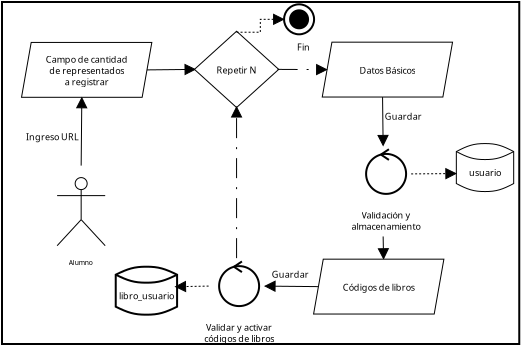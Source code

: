<?xml version="1.0" encoding="UTF-8"?>
<dia:diagram xmlns:dia="http://www.lysator.liu.se/~alla/dia/">
  <dia:layer name="Fondo" visible="true" active="true">
    <dia:group>
      <dia:object type="Standard - Box" version="0" id="O0">
        <dia:attribute name="obj_pos">
          <dia:point val="0.113,0.167"/>
        </dia:attribute>
        <dia:attribute name="obj_bb">
          <dia:rectangle val="0.063,0.117;26.025,17.317"/>
        </dia:attribute>
        <dia:attribute name="elem_corner">
          <dia:point val="0.113,0.167"/>
        </dia:attribute>
        <dia:attribute name="elem_width">
          <dia:real val="25.863"/>
        </dia:attribute>
        <dia:attribute name="elem_height">
          <dia:real val="17.1"/>
        </dia:attribute>
        <dia:attribute name="show_background">
          <dia:boolean val="true"/>
        </dia:attribute>
      </dia:object>
      <dia:group>
        <dia:object type="UML - Actor" version="0" id="O1">
          <dia:attribute name="obj_pos">
            <dia:point val="4.071,10.861"/>
          </dia:attribute>
          <dia:attribute name="obj_bb">
            <dia:rectangle val="2.771,8.296;5.371,13.426"/>
          </dia:attribute>
          <dia:attribute name="meta">
            <dia:composite type="dict"/>
          </dia:attribute>
          <dia:attribute name="elem_corner">
            <dia:point val="2.821,8.346"/>
          </dia:attribute>
          <dia:attribute name="elem_width">
            <dia:real val="2.5"/>
          </dia:attribute>
          <dia:attribute name="elem_height">
            <dia:real val="5.03"/>
          </dia:attribute>
          <dia:attribute name="line_width">
            <dia:real val="0.05"/>
          </dia:attribute>
          <dia:attribute name="line_colour">
            <dia:color val="#000000"/>
          </dia:attribute>
          <dia:attribute name="fill_colour">
            <dia:color val="#ffffff"/>
          </dia:attribute>
          <dia:attribute name="text">
            <dia:composite type="text">
              <dia:attribute name="string">
                <dia:string>#Alumno#</dia:string>
              </dia:attribute>
              <dia:attribute name="font">
                <dia:font family="sans" style="0" name="Helvetica"/>
              </dia:attribute>
              <dia:attribute name="height">
                <dia:real val="0.423"/>
              </dia:attribute>
              <dia:attribute name="pos">
                <dia:point val="4.071,13.29"/>
              </dia:attribute>
              <dia:attribute name="color">
                <dia:color val="#000000"/>
              </dia:attribute>
              <dia:attribute name="alignment">
                <dia:enum val="1"/>
              </dia:attribute>
            </dia:composite>
          </dia:attribute>
        </dia:object>
        <dia:object type="UML - Classicon" version="0" id="O2">
          <dia:attribute name="obj_pos">
            <dia:point val="19.17,8.762"/>
          </dia:attribute>
          <dia:attribute name="obj_bb">
            <dia:rectangle val="17.413,7.362;20.928,11.89"/>
          </dia:attribute>
          <dia:attribute name="meta">
            <dia:composite type="dict"/>
          </dia:attribute>
          <dia:attribute name="elem_corner">
            <dia:point val="17.413,7.362"/>
          </dia:attribute>
          <dia:attribute name="elem_width">
            <dia:real val="3.515"/>
          </dia:attribute>
          <dia:attribute name="elem_height">
            <dia:real val="4.529"/>
          </dia:attribute>
          <dia:attribute name="line_colour">
            <dia:color val="#000000"/>
          </dia:attribute>
          <dia:attribute name="fill_colour">
            <dia:color val="#ffffff"/>
          </dia:attribute>
          <dia:attribute name="stereotype">
            <dia:enum val="0"/>
          </dia:attribute>
          <dia:attribute name="type">
            <dia:enum val="0"/>
          </dia:attribute>
          <dia:attribute name="is_object">
            <dia:boolean val="false"/>
          </dia:attribute>
          <dia:attribute name="text">
            <dia:composite type="text">
              <dia:attribute name="string">
                <dia:string>#Validación y
almacenamiento#</dia:string>
              </dia:attribute>
              <dia:attribute name="font">
                <dia:font family="sans" style="0" name="Helvetica"/>
              </dia:attribute>
              <dia:attribute name="height">
                <dia:real val="0.564"/>
              </dia:attribute>
              <dia:attribute name="pos">
                <dia:point val="19.17,10.964"/>
              </dia:attribute>
              <dia:attribute name="color">
                <dia:color val="#000000"/>
              </dia:attribute>
              <dia:attribute name="alignment">
                <dia:enum val="1"/>
              </dia:attribute>
            </dia:composite>
          </dia:attribute>
        </dia:object>
        <dia:object type="Flowchart - Parallelogram" version="0" id="O3">
          <dia:attribute name="obj_pos">
            <dia:point val="1.089,2.19"/>
          </dia:attribute>
          <dia:attribute name="obj_bb">
            <dia:rectangle val="1.064,2.165;7.629,4.958"/>
          </dia:attribute>
          <dia:attribute name="elem_corner">
            <dia:point val="1.089,2.19"/>
          </dia:attribute>
          <dia:attribute name="elem_width">
            <dia:real val="6.515"/>
          </dia:attribute>
          <dia:attribute name="elem_height">
            <dia:real val="2.743"/>
          </dia:attribute>
          <dia:attribute name="border_width">
            <dia:real val="0.05"/>
          </dia:attribute>
          <dia:attribute name="show_background">
            <dia:boolean val="true"/>
          </dia:attribute>
          <dia:attribute name="shear_angle">
            <dia:real val="80"/>
          </dia:attribute>
          <dia:attribute name="padding">
            <dia:real val="0.5"/>
          </dia:attribute>
          <dia:attribute name="text">
            <dia:composite type="text">
              <dia:attribute name="string">
                <dia:string>#Campo de cantidad
de representados
a registrar#</dia:string>
              </dia:attribute>
              <dia:attribute name="font">
                <dia:font family="sans" style="0" name="Helvetica"/>
              </dia:attribute>
              <dia:attribute name="height">
                <dia:real val="0.564"/>
              </dia:attribute>
              <dia:attribute name="pos">
                <dia:point val="4.346,3.167"/>
              </dia:attribute>
              <dia:attribute name="color">
                <dia:color val="#000000"/>
              </dia:attribute>
              <dia:attribute name="alignment">
                <dia:enum val="1"/>
              </dia:attribute>
            </dia:composite>
          </dia:attribute>
        </dia:object>
        <dia:object type="Standard - Text" version="1" id="O4">
          <dia:attribute name="obj_pos">
            <dia:point val="6.446,6.862"/>
          </dia:attribute>
          <dia:attribute name="obj_bb">
            <dia:rectangle val="6.446,6.222;6.446,6.994"/>
          </dia:attribute>
          <dia:attribute name="text">
            <dia:composite type="text">
              <dia:attribute name="string">
                <dia:string>##</dia:string>
              </dia:attribute>
              <dia:attribute name="font">
                <dia:font family="sans" style="0" name="Helvetica"/>
              </dia:attribute>
              <dia:attribute name="height">
                <dia:real val="0.8"/>
              </dia:attribute>
              <dia:attribute name="pos">
                <dia:point val="6.446,6.862"/>
              </dia:attribute>
              <dia:attribute name="color">
                <dia:color val="#000000"/>
              </dia:attribute>
              <dia:attribute name="alignment">
                <dia:enum val="0"/>
              </dia:attribute>
            </dia:composite>
          </dia:attribute>
          <dia:attribute name="valign">
            <dia:enum val="3"/>
          </dia:attribute>
        </dia:object>
        <dia:object type="Standard - Line" version="0" id="O5">
          <dia:attribute name="obj_pos">
            <dia:point val="4.071,8.346"/>
          </dia:attribute>
          <dia:attribute name="obj_bb">
            <dia:rectangle val="3.809,4.877;4.39,8.371"/>
          </dia:attribute>
          <dia:attribute name="conn_endpoints">
            <dia:point val="4.071,8.346"/>
            <dia:point val="4.104,4.933"/>
          </dia:attribute>
          <dia:attribute name="numcp">
            <dia:int val="1"/>
          </dia:attribute>
          <dia:attribute name="line_width">
            <dia:real val="0.05"/>
          </dia:attribute>
          <dia:attribute name="end_arrow">
            <dia:enum val="3"/>
          </dia:attribute>
          <dia:attribute name="end_arrow_length">
            <dia:real val="0.5"/>
          </dia:attribute>
          <dia:attribute name="end_arrow_width">
            <dia:real val="0.5"/>
          </dia:attribute>
          <dia:connections>
            <dia:connection handle="0" to="O1" connection="1"/>
            <dia:connection handle="1" to="O3" connection="13"/>
          </dia:connections>
        </dia:object>
        <dia:object type="Standard - Text" version="1" id="O6">
          <dia:attribute name="obj_pos">
            <dia:point val="1.313,7.078"/>
          </dia:attribute>
          <dia:attribute name="obj_bb">
            <dia:rectangle val="1.313,6.626;3.778,7.171"/>
          </dia:attribute>
          <dia:attribute name="text">
            <dia:composite type="text">
              <dia:attribute name="string">
                <dia:string>#Ingreso URL#</dia:string>
              </dia:attribute>
              <dia:attribute name="font">
                <dia:font family="sans" style="0" name="Helvetica"/>
              </dia:attribute>
              <dia:attribute name="height">
                <dia:real val="0.564"/>
              </dia:attribute>
              <dia:attribute name="pos">
                <dia:point val="1.313,7.078"/>
              </dia:attribute>
              <dia:attribute name="color">
                <dia:color val="#000000"/>
              </dia:attribute>
              <dia:attribute name="alignment">
                <dia:enum val="0"/>
              </dia:attribute>
            </dia:composite>
          </dia:attribute>
          <dia:attribute name="valign">
            <dia:enum val="3"/>
          </dia:attribute>
        </dia:object>
        <dia:object type="Standard - Line" version="0" id="O7">
          <dia:attribute name="obj_pos">
            <dia:point val="7.362,3.562"/>
          </dia:attribute>
          <dia:attribute name="obj_bb">
            <dia:rectangle val="7.337,3.251;9.845,3.832"/>
          </dia:attribute>
          <dia:attribute name="conn_endpoints">
            <dia:point val="7.362,3.562"/>
            <dia:point val="9.789,3.536"/>
          </dia:attribute>
          <dia:attribute name="numcp">
            <dia:int val="1"/>
          </dia:attribute>
          <dia:attribute name="line_width">
            <dia:real val="0.05"/>
          </dia:attribute>
          <dia:attribute name="end_arrow">
            <dia:enum val="3"/>
          </dia:attribute>
          <dia:attribute name="end_arrow_length">
            <dia:real val="0.5"/>
          </dia:attribute>
          <dia:attribute name="end_arrow_width">
            <dia:real val="0.5"/>
          </dia:attribute>
          <dia:connections>
            <dia:connection handle="0" to="O3" connection="8"/>
            <dia:connection handle="1" to="O15" connection="12"/>
          </dia:connections>
        </dia:object>
        <dia:object type="Standard - Text" version="1" id="O8">
          <dia:attribute name="obj_pos">
            <dia:point val="19.246,6.057"/>
          </dia:attribute>
          <dia:attribute name="obj_bb">
            <dia:rectangle val="19.246,5.605;20.851,6.15"/>
          </dia:attribute>
          <dia:attribute name="text">
            <dia:composite type="text">
              <dia:attribute name="string">
                <dia:string>#Guardar#</dia:string>
              </dia:attribute>
              <dia:attribute name="font">
                <dia:font family="sans" style="0" name="Helvetica"/>
              </dia:attribute>
              <dia:attribute name="height">
                <dia:real val="0.564"/>
              </dia:attribute>
              <dia:attribute name="pos">
                <dia:point val="19.246,6.057"/>
              </dia:attribute>
              <dia:attribute name="color">
                <dia:color val="#000000"/>
              </dia:attribute>
              <dia:attribute name="alignment">
                <dia:enum val="0"/>
              </dia:attribute>
            </dia:composite>
          </dia:attribute>
          <dia:attribute name="valign">
            <dia:enum val="3"/>
          </dia:attribute>
        </dia:object>
        <dia:object type="Flowchart - Magnetic Disk" version="1" id="O9">
          <dia:attribute name="obj_pos">
            <dia:point val="22.83,7.245"/>
          </dia:attribute>
          <dia:attribute name="obj_bb">
            <dia:rectangle val="22.805,7.22;25.721,9.67"/>
          </dia:attribute>
          <dia:attribute name="meta">
            <dia:composite type="dict"/>
          </dia:attribute>
          <dia:attribute name="elem_corner">
            <dia:point val="22.83,7.245"/>
          </dia:attribute>
          <dia:attribute name="elem_width">
            <dia:real val="2.867"/>
          </dia:attribute>
          <dia:attribute name="elem_height">
            <dia:real val="2.4"/>
          </dia:attribute>
          <dia:attribute name="line_width">
            <dia:real val="0.05"/>
          </dia:attribute>
          <dia:attribute name="line_colour">
            <dia:color val="#000000"/>
          </dia:attribute>
          <dia:attribute name="fill_colour">
            <dia:color val="#ffffff"/>
          </dia:attribute>
          <dia:attribute name="show_background">
            <dia:boolean val="true"/>
          </dia:attribute>
          <dia:attribute name="line_style">
            <dia:enum val="0"/>
            <dia:real val="1"/>
          </dia:attribute>
          <dia:attribute name="padding">
            <dia:real val="0.1"/>
          </dia:attribute>
          <dia:attribute name="text">
            <dia:composite type="text">
              <dia:attribute name="string">
                <dia:string>#usuario#</dia:string>
              </dia:attribute>
              <dia:attribute name="font">
                <dia:font family="sans" style="0" name="Helvetica"/>
              </dia:attribute>
              <dia:attribute name="height">
                <dia:real val="0.564"/>
              </dia:attribute>
              <dia:attribute name="pos">
                <dia:point val="24.263,8.814"/>
              </dia:attribute>
              <dia:attribute name="color">
                <dia:color val="#000000"/>
              </dia:attribute>
              <dia:attribute name="alignment">
                <dia:enum val="1"/>
              </dia:attribute>
            </dia:composite>
          </dia:attribute>
          <dia:attribute name="flip_horizontal">
            <dia:boolean val="false"/>
          </dia:attribute>
          <dia:attribute name="flip_vertical">
            <dia:boolean val="false"/>
          </dia:attribute>
          <dia:attribute name="subscale">
            <dia:real val="1"/>
          </dia:attribute>
        </dia:object>
        <dia:object type="Standard - Line" version="0" id="O10">
          <dia:attribute name="obj_pos">
            <dia:point val="19.141,4.92"/>
          </dia:attribute>
          <dia:attribute name="obj_bb">
            <dia:rectangle val="18.874,4.895;19.454,7.417"/>
          </dia:attribute>
          <dia:attribute name="conn_endpoints">
            <dia:point val="19.141,4.92"/>
            <dia:point val="19.17,7.362"/>
          </dia:attribute>
          <dia:attribute name="numcp">
            <dia:int val="1"/>
          </dia:attribute>
          <dia:attribute name="line_width">
            <dia:real val="0.05"/>
          </dia:attribute>
          <dia:attribute name="end_arrow">
            <dia:enum val="3"/>
          </dia:attribute>
          <dia:attribute name="end_arrow_length">
            <dia:real val="0.5"/>
          </dia:attribute>
          <dia:attribute name="end_arrow_width">
            <dia:real val="0.5"/>
          </dia:attribute>
          <dia:connections>
            <dia:connection handle="0" to="O14" connection="13"/>
            <dia:connection handle="1" to="O2" connection="1"/>
          </dia:connections>
        </dia:object>
        <dia:object type="UML - Classicon" version="0" id="O11">
          <dia:attribute name="obj_pos">
            <dia:point val="11.842,14.372"/>
          </dia:attribute>
          <dia:attribute name="obj_bb">
            <dia:rectangle val="10.046,12.972;13.639,17.5"/>
          </dia:attribute>
          <dia:attribute name="meta">
            <dia:composite type="dict"/>
          </dia:attribute>
          <dia:attribute name="elem_corner">
            <dia:point val="10.046,12.972"/>
          </dia:attribute>
          <dia:attribute name="elem_width">
            <dia:real val="3.592"/>
          </dia:attribute>
          <dia:attribute name="elem_height">
            <dia:real val="4.529"/>
          </dia:attribute>
          <dia:attribute name="line_colour">
            <dia:color val="#000000"/>
          </dia:attribute>
          <dia:attribute name="fill_colour">
            <dia:color val="#ffffff"/>
          </dia:attribute>
          <dia:attribute name="stereotype">
            <dia:enum val="0"/>
          </dia:attribute>
          <dia:attribute name="type">
            <dia:enum val="0"/>
          </dia:attribute>
          <dia:attribute name="is_object">
            <dia:boolean val="false"/>
          </dia:attribute>
          <dia:attribute name="text">
            <dia:composite type="text">
              <dia:attribute name="string">
                <dia:string>#Validar y activar
códigos de libros#</dia:string>
              </dia:attribute>
              <dia:attribute name="font">
                <dia:font family="sans" style="0" name="Helvetica"/>
              </dia:attribute>
              <dia:attribute name="height">
                <dia:real val="0.564"/>
              </dia:attribute>
              <dia:attribute name="pos">
                <dia:point val="11.842,16.574"/>
              </dia:attribute>
              <dia:attribute name="color">
                <dia:color val="#000000"/>
              </dia:attribute>
              <dia:attribute name="alignment">
                <dia:enum val="1"/>
              </dia:attribute>
            </dia:composite>
          </dia:attribute>
        </dia:object>
        <dia:object type="Standard - Line" version="0" id="O12">
          <dia:attribute name="obj_pos">
            <dia:point val="20.57,8.762"/>
          </dia:attribute>
          <dia:attribute name="obj_bb">
            <dia:rectangle val="20.545,8.458;22.886,9.039"/>
          </dia:attribute>
          <dia:attribute name="conn_endpoints">
            <dia:point val="20.57,8.762"/>
            <dia:point val="22.83,8.745"/>
          </dia:attribute>
          <dia:attribute name="numcp">
            <dia:int val="1"/>
          </dia:attribute>
          <dia:attribute name="line_width">
            <dia:real val="0.05"/>
          </dia:attribute>
          <dia:attribute name="line_style">
            <dia:enum val="4"/>
          </dia:attribute>
          <dia:attribute name="end_arrow">
            <dia:enum val="3"/>
          </dia:attribute>
          <dia:attribute name="end_arrow_length">
            <dia:real val="0.5"/>
          </dia:attribute>
          <dia:attribute name="end_arrow_width">
            <dia:real val="0.5"/>
          </dia:attribute>
          <dia:connections>
            <dia:connection handle="0" to="O2" connection="4"/>
            <dia:connection handle="1" to="O9" connection="6"/>
          </dia:connections>
        </dia:object>
        <dia:object type="Standard - Line" version="0" id="O13">
          <dia:attribute name="obj_pos">
            <dia:point val="19.17,11.89"/>
          </dia:attribute>
          <dia:attribute name="obj_bb">
            <dia:rectangle val="18.891,11.865;19.472,13.082"/>
          </dia:attribute>
          <dia:attribute name="conn_endpoints">
            <dia:point val="19.17,11.89"/>
            <dia:point val="19.191,13.027"/>
          </dia:attribute>
          <dia:attribute name="numcp">
            <dia:int val="1"/>
          </dia:attribute>
          <dia:attribute name="line_width">
            <dia:real val="0.05"/>
          </dia:attribute>
          <dia:attribute name="end_arrow">
            <dia:enum val="3"/>
          </dia:attribute>
          <dia:attribute name="end_arrow_length">
            <dia:real val="0.5"/>
          </dia:attribute>
          <dia:attribute name="end_arrow_width">
            <dia:real val="0.5"/>
          </dia:attribute>
          <dia:connections>
            <dia:connection handle="0" to="O2" connection="6"/>
            <dia:connection handle="1" to="O17" connection="2"/>
          </dia:connections>
        </dia:object>
        <dia:object type="Flowchart - Parallelogram" version="0" id="O14">
          <dia:attribute name="obj_pos">
            <dia:point val="16.125,2.177"/>
          </dia:attribute>
          <dia:attribute name="obj_bb">
            <dia:rectangle val="16.1,2.152;22.665,4.945"/>
          </dia:attribute>
          <dia:attribute name="elem_corner">
            <dia:point val="16.125,2.177"/>
          </dia:attribute>
          <dia:attribute name="elem_width">
            <dia:real val="6.515"/>
          </dia:attribute>
          <dia:attribute name="elem_height">
            <dia:real val="2.743"/>
          </dia:attribute>
          <dia:attribute name="border_width">
            <dia:real val="0.05"/>
          </dia:attribute>
          <dia:attribute name="show_background">
            <dia:boolean val="true"/>
          </dia:attribute>
          <dia:attribute name="shear_angle">
            <dia:real val="80"/>
          </dia:attribute>
          <dia:attribute name="padding">
            <dia:real val="0.5"/>
          </dia:attribute>
          <dia:attribute name="text">
            <dia:composite type="text">
              <dia:attribute name="string">
                <dia:string>#Datos Básicos#</dia:string>
              </dia:attribute>
              <dia:attribute name="font">
                <dia:font family="sans" style="0" name="Helvetica"/>
              </dia:attribute>
              <dia:attribute name="height">
                <dia:real val="0.564"/>
              </dia:attribute>
              <dia:attribute name="pos">
                <dia:point val="19.383,3.719"/>
              </dia:attribute>
              <dia:attribute name="color">
                <dia:color val="#000000"/>
              </dia:attribute>
              <dia:attribute name="alignment">
                <dia:enum val="1"/>
              </dia:attribute>
            </dia:composite>
          </dia:attribute>
        </dia:object>
        <dia:object type="Flowchart - Diamond" version="0" id="O15">
          <dia:attribute name="obj_pos">
            <dia:point val="9.789,1.678"/>
          </dia:attribute>
          <dia:attribute name="obj_bb">
            <dia:rectangle val="9.764,1.653;13.919,5.419"/>
          </dia:attribute>
          <dia:attribute name="elem_corner">
            <dia:point val="9.789,1.678"/>
          </dia:attribute>
          <dia:attribute name="elem_width">
            <dia:real val="4.104"/>
          </dia:attribute>
          <dia:attribute name="elem_height">
            <dia:real val="3.716"/>
          </dia:attribute>
          <dia:attribute name="border_width">
            <dia:real val="0.05"/>
          </dia:attribute>
          <dia:attribute name="show_background">
            <dia:boolean val="true"/>
          </dia:attribute>
          <dia:attribute name="padding">
            <dia:real val="0.354"/>
          </dia:attribute>
          <dia:attribute name="text">
            <dia:composite type="text">
              <dia:attribute name="string">
                <dia:string>#Repetir N#</dia:string>
              </dia:attribute>
              <dia:attribute name="font">
                <dia:font family="sans" style="0" name="Helvetica"/>
              </dia:attribute>
              <dia:attribute name="height">
                <dia:real val="0.564"/>
              </dia:attribute>
              <dia:attribute name="pos">
                <dia:point val="11.841,3.706"/>
              </dia:attribute>
              <dia:attribute name="color">
                <dia:color val="#000000"/>
              </dia:attribute>
              <dia:attribute name="alignment">
                <dia:enum val="1"/>
              </dia:attribute>
            </dia:composite>
          </dia:attribute>
        </dia:object>
        <dia:object type="Standard - Line" version="0" id="O16">
          <dia:attribute name="obj_pos">
            <dia:point val="13.894,3.536"/>
          </dia:attribute>
          <dia:attribute name="obj_bb">
            <dia:rectangle val="13.868,3.255;16.423,3.836"/>
          </dia:attribute>
          <dia:attribute name="conn_endpoints">
            <dia:point val="13.894,3.536"/>
            <dia:point val="16.367,3.548"/>
          </dia:attribute>
          <dia:attribute name="numcp">
            <dia:int val="1"/>
          </dia:attribute>
          <dia:attribute name="line_width">
            <dia:real val="0.05"/>
          </dia:attribute>
          <dia:attribute name="line_style">
            <dia:enum val="2"/>
          </dia:attribute>
          <dia:attribute name="end_arrow">
            <dia:enum val="3"/>
          </dia:attribute>
          <dia:attribute name="end_arrow_length">
            <dia:real val="0.5"/>
          </dia:attribute>
          <dia:attribute name="end_arrow_width">
            <dia:real val="0.5"/>
          </dia:attribute>
          <dia:connections>
            <dia:connection handle="0" to="O15" connection="4"/>
            <dia:connection handle="1" to="O14" connection="7"/>
          </dia:connections>
        </dia:object>
        <dia:object type="Flowchart - Parallelogram" version="0" id="O17">
          <dia:attribute name="obj_pos">
            <dia:point val="15.692,13.027"/>
          </dia:attribute>
          <dia:attribute name="obj_bb">
            <dia:rectangle val="15.667,13.002;22.232,15.795"/>
          </dia:attribute>
          <dia:attribute name="elem_corner">
            <dia:point val="15.692,13.027"/>
          </dia:attribute>
          <dia:attribute name="elem_width">
            <dia:real val="6.515"/>
          </dia:attribute>
          <dia:attribute name="elem_height">
            <dia:real val="2.743"/>
          </dia:attribute>
          <dia:attribute name="border_width">
            <dia:real val="0.05"/>
          </dia:attribute>
          <dia:attribute name="show_background">
            <dia:boolean val="true"/>
          </dia:attribute>
          <dia:attribute name="shear_angle">
            <dia:real val="80"/>
          </dia:attribute>
          <dia:attribute name="padding">
            <dia:real val="0.5"/>
          </dia:attribute>
          <dia:attribute name="text">
            <dia:composite type="text">
              <dia:attribute name="string">
                <dia:string>#Códigos de libros#</dia:string>
              </dia:attribute>
              <dia:attribute name="font">
                <dia:font family="sans" style="0" name="Helvetica"/>
              </dia:attribute>
              <dia:attribute name="height">
                <dia:real val="0.564"/>
              </dia:attribute>
              <dia:attribute name="pos">
                <dia:point val="18.95,14.569"/>
              </dia:attribute>
              <dia:attribute name="color">
                <dia:color val="#000000"/>
              </dia:attribute>
              <dia:attribute name="alignment">
                <dia:enum val="1"/>
              </dia:attribute>
            </dia:composite>
          </dia:attribute>
        </dia:object>
        <dia:object type="Standard - Line" version="0" id="O18">
          <dia:attribute name="obj_pos">
            <dia:point val="15.934,14.398"/>
          </dia:attribute>
          <dia:attribute name="obj_bb">
            <dia:rectangle val="13.187,14.086;15.959,14.667"/>
          </dia:attribute>
          <dia:attribute name="conn_endpoints">
            <dia:point val="15.934,14.398"/>
            <dia:point val="13.242,14.372"/>
          </dia:attribute>
          <dia:attribute name="numcp">
            <dia:int val="1"/>
          </dia:attribute>
          <dia:attribute name="line_width">
            <dia:real val="0.05"/>
          </dia:attribute>
          <dia:attribute name="end_arrow">
            <dia:enum val="3"/>
          </dia:attribute>
          <dia:attribute name="end_arrow_length">
            <dia:real val="0.5"/>
          </dia:attribute>
          <dia:attribute name="end_arrow_width">
            <dia:real val="0.5"/>
          </dia:attribute>
          <dia:connections>
            <dia:connection handle="0" to="O17" connection="7"/>
            <dia:connection handle="1" to="O11" connection="4"/>
          </dia:connections>
        </dia:object>
        <dia:object type="Flowchart - Magnetic Disk" version="1" id="O19">
          <dia:attribute name="obj_pos">
            <dia:point val="5.9,13.402"/>
          </dia:attribute>
          <dia:attribute name="obj_bb">
            <dia:rectangle val="5.85,13.352;8.817,15.852"/>
          </dia:attribute>
          <dia:attribute name="meta">
            <dia:composite type="dict"/>
          </dia:attribute>
          <dia:attribute name="elem_corner">
            <dia:point val="5.9,13.402"/>
          </dia:attribute>
          <dia:attribute name="elem_width">
            <dia:real val="2.867"/>
          </dia:attribute>
          <dia:attribute name="elem_height">
            <dia:real val="2.4"/>
          </dia:attribute>
          <dia:attribute name="line_width">
            <dia:real val="0.1"/>
          </dia:attribute>
          <dia:attribute name="line_colour">
            <dia:color val="#000000"/>
          </dia:attribute>
          <dia:attribute name="fill_colour">
            <dia:color val="#ffffff"/>
          </dia:attribute>
          <dia:attribute name="show_background">
            <dia:boolean val="true"/>
          </dia:attribute>
          <dia:attribute name="line_style">
            <dia:enum val="0"/>
            <dia:real val="1"/>
          </dia:attribute>
          <dia:attribute name="padding">
            <dia:real val="0.1"/>
          </dia:attribute>
          <dia:attribute name="text">
            <dia:composite type="text">
              <dia:attribute name="string">
                <dia:string>#libro_usuario#</dia:string>
              </dia:attribute>
              <dia:attribute name="font">
                <dia:font family="sans" style="0" name="Helvetica"/>
              </dia:attribute>
              <dia:attribute name="height">
                <dia:real val="0.564"/>
              </dia:attribute>
              <dia:attribute name="pos">
                <dia:point val="7.334,14.971"/>
              </dia:attribute>
              <dia:attribute name="color">
                <dia:color val="#000000"/>
              </dia:attribute>
              <dia:attribute name="alignment">
                <dia:enum val="1"/>
              </dia:attribute>
            </dia:composite>
          </dia:attribute>
          <dia:attribute name="flip_horizontal">
            <dia:boolean val="false"/>
          </dia:attribute>
          <dia:attribute name="flip_vertical">
            <dia:boolean val="false"/>
          </dia:attribute>
          <dia:attribute name="subscale">
            <dia:real val="1"/>
          </dia:attribute>
        </dia:object>
        <dia:object type="Standard - Line" version="0" id="O20">
          <dia:attribute name="obj_pos">
            <dia:point val="10.443,14.372"/>
          </dia:attribute>
          <dia:attribute name="obj_bb">
            <dia:rectangle val="8.711,14.102;10.468,14.683"/>
          </dia:attribute>
          <dia:attribute name="conn_endpoints">
            <dia:point val="10.443,14.372"/>
            <dia:point val="8.767,14.402"/>
          </dia:attribute>
          <dia:attribute name="numcp">
            <dia:int val="1"/>
          </dia:attribute>
          <dia:attribute name="line_width">
            <dia:real val="0.05"/>
          </dia:attribute>
          <dia:attribute name="line_style">
            <dia:enum val="4"/>
          </dia:attribute>
          <dia:attribute name="end_arrow">
            <dia:enum val="3"/>
          </dia:attribute>
          <dia:attribute name="end_arrow_length">
            <dia:real val="0.5"/>
          </dia:attribute>
          <dia:attribute name="end_arrow_width">
            <dia:real val="0.5"/>
          </dia:attribute>
          <dia:connections>
            <dia:connection handle="0" to="O11" connection="3"/>
            <dia:connection handle="1" to="O19" connection="10"/>
          </dia:connections>
        </dia:object>
        <dia:object type="Standard - Text" version="1" id="O21">
          <dia:attribute name="obj_pos">
            <dia:point val="13.6,13.954"/>
          </dia:attribute>
          <dia:attribute name="obj_bb">
            <dia:rectangle val="13.6,13.502;15.205,14.047"/>
          </dia:attribute>
          <dia:attribute name="text">
            <dia:composite type="text">
              <dia:attribute name="string">
                <dia:string>#Guardar#</dia:string>
              </dia:attribute>
              <dia:attribute name="font">
                <dia:font family="sans" style="0" name="Helvetica"/>
              </dia:attribute>
              <dia:attribute name="height">
                <dia:real val="0.564"/>
              </dia:attribute>
              <dia:attribute name="pos">
                <dia:point val="13.6,13.954"/>
              </dia:attribute>
              <dia:attribute name="color">
                <dia:color val="#000000"/>
              </dia:attribute>
              <dia:attribute name="alignment">
                <dia:enum val="0"/>
              </dia:attribute>
            </dia:composite>
          </dia:attribute>
          <dia:attribute name="valign">
            <dia:enum val="3"/>
          </dia:attribute>
        </dia:object>
        <dia:object type="Standard - Line" version="0" id="O22">
          <dia:attribute name="obj_pos">
            <dia:point val="11.842,12.972"/>
          </dia:attribute>
          <dia:attribute name="obj_bb">
            <dia:rectangle val="11.551,5.338;12.132,12.997"/>
          </dia:attribute>
          <dia:attribute name="conn_endpoints">
            <dia:point val="11.842,12.972"/>
            <dia:point val="11.841,5.394"/>
          </dia:attribute>
          <dia:attribute name="numcp">
            <dia:int val="1"/>
          </dia:attribute>
          <dia:attribute name="line_width">
            <dia:real val="0.05"/>
          </dia:attribute>
          <dia:attribute name="line_style">
            <dia:enum val="2"/>
          </dia:attribute>
          <dia:attribute name="end_arrow">
            <dia:enum val="3"/>
          </dia:attribute>
          <dia:attribute name="end_arrow_length">
            <dia:real val="0.5"/>
          </dia:attribute>
          <dia:attribute name="end_arrow_width">
            <dia:real val="0.5"/>
          </dia:attribute>
          <dia:connections>
            <dia:connection handle="0" to="O11" connection="1"/>
            <dia:connection handle="1" to="O15" connection="8"/>
          </dia:connections>
        </dia:object>
        <dia:object type="UML - State Term" version="0" id="O23">
          <dia:attribute name="obj_pos">
            <dia:point val="14.217,0.283"/>
          </dia:attribute>
          <dia:attribute name="obj_bb">
            <dia:rectangle val="14.167,0.233;15.767,1.833"/>
          </dia:attribute>
          <dia:attribute name="meta">
            <dia:composite type="dict"/>
          </dia:attribute>
          <dia:attribute name="elem_corner">
            <dia:point val="14.217,0.283"/>
          </dia:attribute>
          <dia:attribute name="elem_width">
            <dia:real val="1.5"/>
          </dia:attribute>
          <dia:attribute name="elem_height">
            <dia:real val="1.5"/>
          </dia:attribute>
          <dia:attribute name="line_colour">
            <dia:color val="#000000"/>
          </dia:attribute>
          <dia:attribute name="fill_colour">
            <dia:color val="#ffffff"/>
          </dia:attribute>
          <dia:attribute name="is_final">
            <dia:boolean val="true"/>
          </dia:attribute>
        </dia:object>
        <dia:object type="Standard - Text" version="1" id="O24">
          <dia:attribute name="obj_pos">
            <dia:point val="14.867,2.596"/>
          </dia:attribute>
          <dia:attribute name="obj_bb">
            <dia:rectangle val="14.867,2.143;15.457,2.688"/>
          </dia:attribute>
          <dia:attribute name="text">
            <dia:composite type="text">
              <dia:attribute name="string">
                <dia:string>#Fin#</dia:string>
              </dia:attribute>
              <dia:attribute name="font">
                <dia:font family="sans" style="0" name="Helvetica"/>
              </dia:attribute>
              <dia:attribute name="height">
                <dia:real val="0.564"/>
              </dia:attribute>
              <dia:attribute name="pos">
                <dia:point val="14.867,2.596"/>
              </dia:attribute>
              <dia:attribute name="color">
                <dia:color val="#000000"/>
              </dia:attribute>
              <dia:attribute name="alignment">
                <dia:enum val="0"/>
              </dia:attribute>
            </dia:composite>
          </dia:attribute>
          <dia:attribute name="valign">
            <dia:enum val="3"/>
          </dia:attribute>
        </dia:object>
        <dia:object type="Standard - ZigZagLine" version="1" id="O25">
          <dia:attribute name="obj_pos">
            <dia:point val="11.841,1.678"/>
          </dia:attribute>
          <dia:attribute name="obj_bb">
            <dia:rectangle val="11.816,0.743;14.273,1.703"/>
          </dia:attribute>
          <dia:attribute name="orth_points">
            <dia:point val="11.841,1.678"/>
            <dia:point val="13.029,1.678"/>
            <dia:point val="13.029,1.033"/>
            <dia:point val="14.217,1.033"/>
          </dia:attribute>
          <dia:attribute name="orth_orient">
            <dia:enum val="0"/>
            <dia:enum val="1"/>
            <dia:enum val="0"/>
          </dia:attribute>
          <dia:attribute name="autorouting">
            <dia:boolean val="false"/>
          </dia:attribute>
          <dia:attribute name="line_width">
            <dia:real val="0.05"/>
          </dia:attribute>
          <dia:attribute name="line_style">
            <dia:enum val="4"/>
          </dia:attribute>
          <dia:attribute name="end_arrow">
            <dia:enum val="3"/>
          </dia:attribute>
          <dia:attribute name="end_arrow_length">
            <dia:real val="0.5"/>
          </dia:attribute>
          <dia:attribute name="end_arrow_width">
            <dia:real val="0.5"/>
          </dia:attribute>
          <dia:connections>
            <dia:connection handle="0" to="O15" connection="0"/>
            <dia:connection handle="1" to="O23" connection="3"/>
          </dia:connections>
        </dia:object>
      </dia:group>
    </dia:group>
  </dia:layer>
</dia:diagram>
